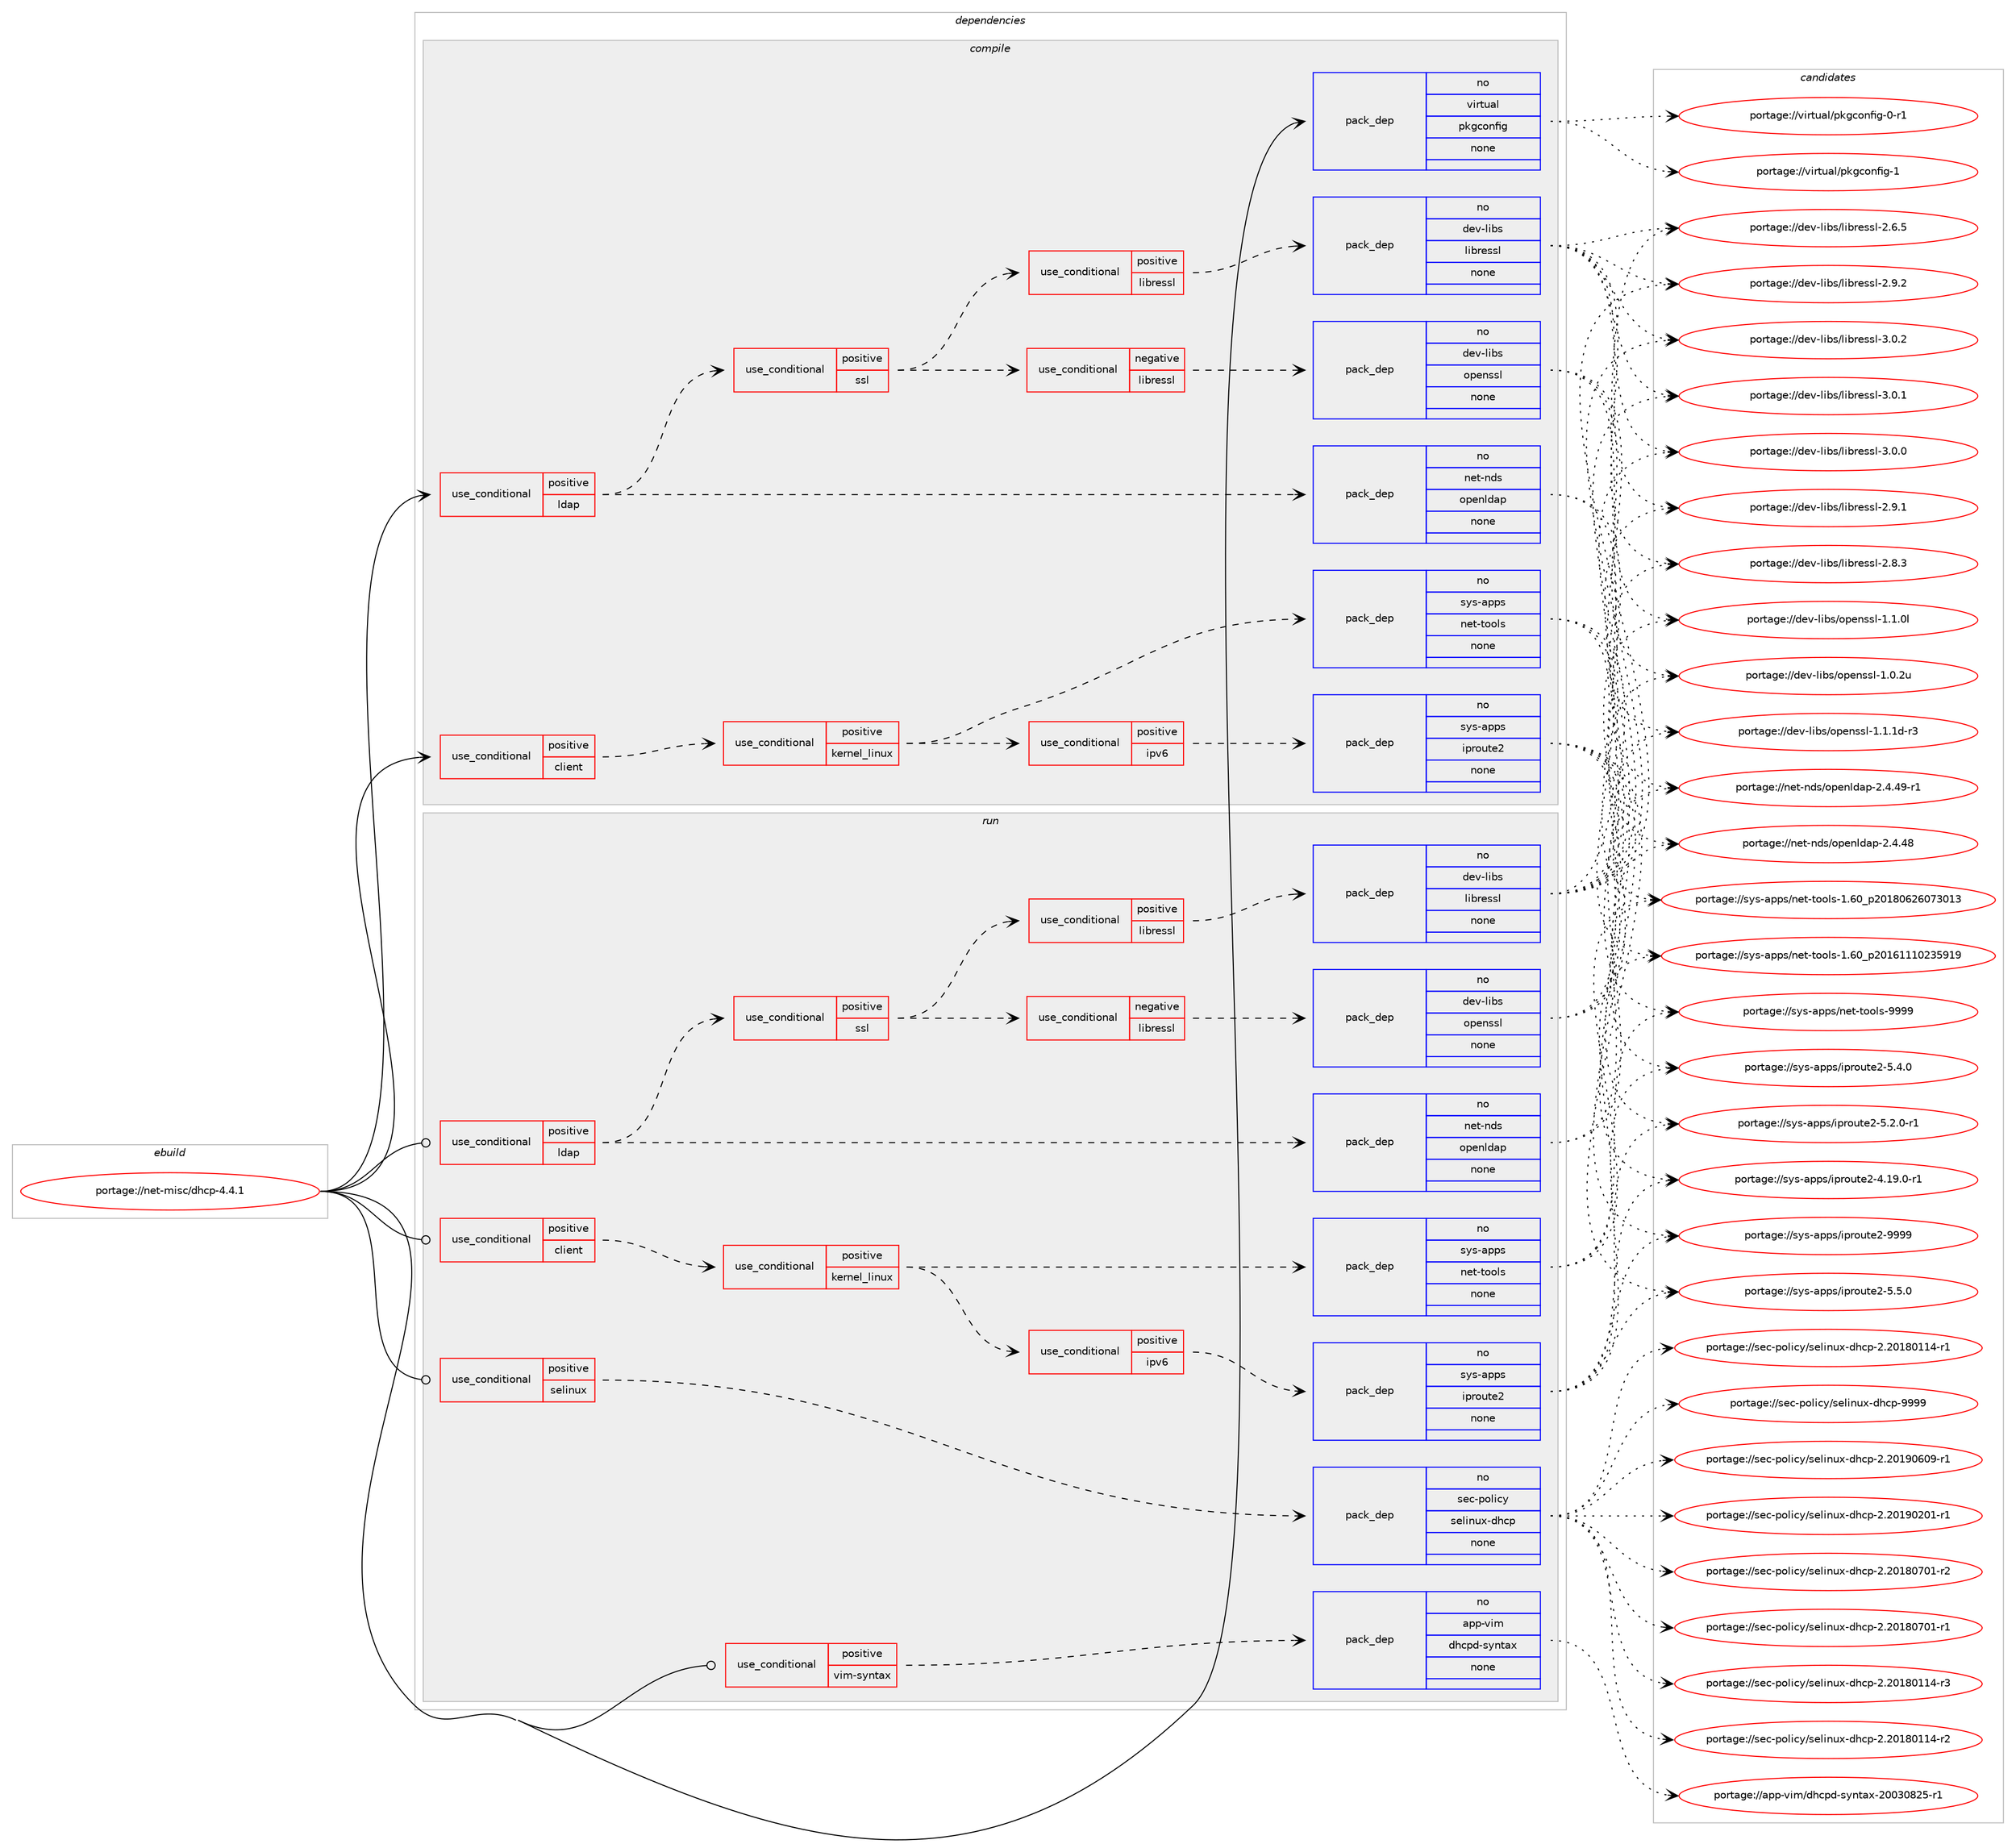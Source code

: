 digraph prolog {

# *************
# Graph options
# *************

newrank=true;
concentrate=true;
compound=true;
graph [rankdir=LR,fontname=Helvetica,fontsize=10,ranksep=1.5];#, ranksep=2.5, nodesep=0.2];
edge  [arrowhead=vee];
node  [fontname=Helvetica,fontsize=10];

# **********
# The ebuild
# **********

subgraph cluster_leftcol {
color=gray;
rank=same;
label=<<i>ebuild</i>>;
id [label="portage://net-misc/dhcp-4.4.1", color=red, width=4, href="../net-misc/dhcp-4.4.1.svg"];
}

# ****************
# The dependencies
# ****************

subgraph cluster_midcol {
color=gray;
label=<<i>dependencies</i>>;
subgraph cluster_compile {
fillcolor="#eeeeee";
style=filled;
label=<<i>compile</i>>;
subgraph cond27502 {
dependency131824 [label=<<TABLE BORDER="0" CELLBORDER="1" CELLSPACING="0" CELLPADDING="4"><TR><TD ROWSPAN="3" CELLPADDING="10">use_conditional</TD></TR><TR><TD>positive</TD></TR><TR><TD>client</TD></TR></TABLE>>, shape=none, color=red];
subgraph cond27503 {
dependency131825 [label=<<TABLE BORDER="0" CELLBORDER="1" CELLSPACING="0" CELLPADDING="4"><TR><TD ROWSPAN="3" CELLPADDING="10">use_conditional</TD></TR><TR><TD>positive</TD></TR><TR><TD>kernel_linux</TD></TR></TABLE>>, shape=none, color=red];
subgraph cond27504 {
dependency131826 [label=<<TABLE BORDER="0" CELLBORDER="1" CELLSPACING="0" CELLPADDING="4"><TR><TD ROWSPAN="3" CELLPADDING="10">use_conditional</TD></TR><TR><TD>positive</TD></TR><TR><TD>ipv6</TD></TR></TABLE>>, shape=none, color=red];
subgraph pack102142 {
dependency131827 [label=<<TABLE BORDER="0" CELLBORDER="1" CELLSPACING="0" CELLPADDING="4" WIDTH="220"><TR><TD ROWSPAN="6" CELLPADDING="30">pack_dep</TD></TR><TR><TD WIDTH="110">no</TD></TR><TR><TD>sys-apps</TD></TR><TR><TD>iproute2</TD></TR><TR><TD>none</TD></TR><TR><TD></TD></TR></TABLE>>, shape=none, color=blue];
}
dependency131826:e -> dependency131827:w [weight=20,style="dashed",arrowhead="vee"];
}
dependency131825:e -> dependency131826:w [weight=20,style="dashed",arrowhead="vee"];
subgraph pack102143 {
dependency131828 [label=<<TABLE BORDER="0" CELLBORDER="1" CELLSPACING="0" CELLPADDING="4" WIDTH="220"><TR><TD ROWSPAN="6" CELLPADDING="30">pack_dep</TD></TR><TR><TD WIDTH="110">no</TD></TR><TR><TD>sys-apps</TD></TR><TR><TD>net-tools</TD></TR><TR><TD>none</TD></TR><TR><TD></TD></TR></TABLE>>, shape=none, color=blue];
}
dependency131825:e -> dependency131828:w [weight=20,style="dashed",arrowhead="vee"];
}
dependency131824:e -> dependency131825:w [weight=20,style="dashed",arrowhead="vee"];
}
id:e -> dependency131824:w [weight=20,style="solid",arrowhead="vee"];
subgraph cond27505 {
dependency131829 [label=<<TABLE BORDER="0" CELLBORDER="1" CELLSPACING="0" CELLPADDING="4"><TR><TD ROWSPAN="3" CELLPADDING="10">use_conditional</TD></TR><TR><TD>positive</TD></TR><TR><TD>ldap</TD></TR></TABLE>>, shape=none, color=red];
subgraph pack102144 {
dependency131830 [label=<<TABLE BORDER="0" CELLBORDER="1" CELLSPACING="0" CELLPADDING="4" WIDTH="220"><TR><TD ROWSPAN="6" CELLPADDING="30">pack_dep</TD></TR><TR><TD WIDTH="110">no</TD></TR><TR><TD>net-nds</TD></TR><TR><TD>openldap</TD></TR><TR><TD>none</TD></TR><TR><TD></TD></TR></TABLE>>, shape=none, color=blue];
}
dependency131829:e -> dependency131830:w [weight=20,style="dashed",arrowhead="vee"];
subgraph cond27506 {
dependency131831 [label=<<TABLE BORDER="0" CELLBORDER="1" CELLSPACING="0" CELLPADDING="4"><TR><TD ROWSPAN="3" CELLPADDING="10">use_conditional</TD></TR><TR><TD>positive</TD></TR><TR><TD>ssl</TD></TR></TABLE>>, shape=none, color=red];
subgraph cond27507 {
dependency131832 [label=<<TABLE BORDER="0" CELLBORDER="1" CELLSPACING="0" CELLPADDING="4"><TR><TD ROWSPAN="3" CELLPADDING="10">use_conditional</TD></TR><TR><TD>negative</TD></TR><TR><TD>libressl</TD></TR></TABLE>>, shape=none, color=red];
subgraph pack102145 {
dependency131833 [label=<<TABLE BORDER="0" CELLBORDER="1" CELLSPACING="0" CELLPADDING="4" WIDTH="220"><TR><TD ROWSPAN="6" CELLPADDING="30">pack_dep</TD></TR><TR><TD WIDTH="110">no</TD></TR><TR><TD>dev-libs</TD></TR><TR><TD>openssl</TD></TR><TR><TD>none</TD></TR><TR><TD></TD></TR></TABLE>>, shape=none, color=blue];
}
dependency131832:e -> dependency131833:w [weight=20,style="dashed",arrowhead="vee"];
}
dependency131831:e -> dependency131832:w [weight=20,style="dashed",arrowhead="vee"];
subgraph cond27508 {
dependency131834 [label=<<TABLE BORDER="0" CELLBORDER="1" CELLSPACING="0" CELLPADDING="4"><TR><TD ROWSPAN="3" CELLPADDING="10">use_conditional</TD></TR><TR><TD>positive</TD></TR><TR><TD>libressl</TD></TR></TABLE>>, shape=none, color=red];
subgraph pack102146 {
dependency131835 [label=<<TABLE BORDER="0" CELLBORDER="1" CELLSPACING="0" CELLPADDING="4" WIDTH="220"><TR><TD ROWSPAN="6" CELLPADDING="30">pack_dep</TD></TR><TR><TD WIDTH="110">no</TD></TR><TR><TD>dev-libs</TD></TR><TR><TD>libressl</TD></TR><TR><TD>none</TD></TR><TR><TD></TD></TR></TABLE>>, shape=none, color=blue];
}
dependency131834:e -> dependency131835:w [weight=20,style="dashed",arrowhead="vee"];
}
dependency131831:e -> dependency131834:w [weight=20,style="dashed",arrowhead="vee"];
}
dependency131829:e -> dependency131831:w [weight=20,style="dashed",arrowhead="vee"];
}
id:e -> dependency131829:w [weight=20,style="solid",arrowhead="vee"];
subgraph pack102147 {
dependency131836 [label=<<TABLE BORDER="0" CELLBORDER="1" CELLSPACING="0" CELLPADDING="4" WIDTH="220"><TR><TD ROWSPAN="6" CELLPADDING="30">pack_dep</TD></TR><TR><TD WIDTH="110">no</TD></TR><TR><TD>virtual</TD></TR><TR><TD>pkgconfig</TD></TR><TR><TD>none</TD></TR><TR><TD></TD></TR></TABLE>>, shape=none, color=blue];
}
id:e -> dependency131836:w [weight=20,style="solid",arrowhead="vee"];
}
subgraph cluster_compileandrun {
fillcolor="#eeeeee";
style=filled;
label=<<i>compile and run</i>>;
}
subgraph cluster_run {
fillcolor="#eeeeee";
style=filled;
label=<<i>run</i>>;
subgraph cond27509 {
dependency131837 [label=<<TABLE BORDER="0" CELLBORDER="1" CELLSPACING="0" CELLPADDING="4"><TR><TD ROWSPAN="3" CELLPADDING="10">use_conditional</TD></TR><TR><TD>positive</TD></TR><TR><TD>client</TD></TR></TABLE>>, shape=none, color=red];
subgraph cond27510 {
dependency131838 [label=<<TABLE BORDER="0" CELLBORDER="1" CELLSPACING="0" CELLPADDING="4"><TR><TD ROWSPAN="3" CELLPADDING="10">use_conditional</TD></TR><TR><TD>positive</TD></TR><TR><TD>kernel_linux</TD></TR></TABLE>>, shape=none, color=red];
subgraph cond27511 {
dependency131839 [label=<<TABLE BORDER="0" CELLBORDER="1" CELLSPACING="0" CELLPADDING="4"><TR><TD ROWSPAN="3" CELLPADDING="10">use_conditional</TD></TR><TR><TD>positive</TD></TR><TR><TD>ipv6</TD></TR></TABLE>>, shape=none, color=red];
subgraph pack102148 {
dependency131840 [label=<<TABLE BORDER="0" CELLBORDER="1" CELLSPACING="0" CELLPADDING="4" WIDTH="220"><TR><TD ROWSPAN="6" CELLPADDING="30">pack_dep</TD></TR><TR><TD WIDTH="110">no</TD></TR><TR><TD>sys-apps</TD></TR><TR><TD>iproute2</TD></TR><TR><TD>none</TD></TR><TR><TD></TD></TR></TABLE>>, shape=none, color=blue];
}
dependency131839:e -> dependency131840:w [weight=20,style="dashed",arrowhead="vee"];
}
dependency131838:e -> dependency131839:w [weight=20,style="dashed",arrowhead="vee"];
subgraph pack102149 {
dependency131841 [label=<<TABLE BORDER="0" CELLBORDER="1" CELLSPACING="0" CELLPADDING="4" WIDTH="220"><TR><TD ROWSPAN="6" CELLPADDING="30">pack_dep</TD></TR><TR><TD WIDTH="110">no</TD></TR><TR><TD>sys-apps</TD></TR><TR><TD>net-tools</TD></TR><TR><TD>none</TD></TR><TR><TD></TD></TR></TABLE>>, shape=none, color=blue];
}
dependency131838:e -> dependency131841:w [weight=20,style="dashed",arrowhead="vee"];
}
dependency131837:e -> dependency131838:w [weight=20,style="dashed",arrowhead="vee"];
}
id:e -> dependency131837:w [weight=20,style="solid",arrowhead="odot"];
subgraph cond27512 {
dependency131842 [label=<<TABLE BORDER="0" CELLBORDER="1" CELLSPACING="0" CELLPADDING="4"><TR><TD ROWSPAN="3" CELLPADDING="10">use_conditional</TD></TR><TR><TD>positive</TD></TR><TR><TD>ldap</TD></TR></TABLE>>, shape=none, color=red];
subgraph pack102150 {
dependency131843 [label=<<TABLE BORDER="0" CELLBORDER="1" CELLSPACING="0" CELLPADDING="4" WIDTH="220"><TR><TD ROWSPAN="6" CELLPADDING="30">pack_dep</TD></TR><TR><TD WIDTH="110">no</TD></TR><TR><TD>net-nds</TD></TR><TR><TD>openldap</TD></TR><TR><TD>none</TD></TR><TR><TD></TD></TR></TABLE>>, shape=none, color=blue];
}
dependency131842:e -> dependency131843:w [weight=20,style="dashed",arrowhead="vee"];
subgraph cond27513 {
dependency131844 [label=<<TABLE BORDER="0" CELLBORDER="1" CELLSPACING="0" CELLPADDING="4"><TR><TD ROWSPAN="3" CELLPADDING="10">use_conditional</TD></TR><TR><TD>positive</TD></TR><TR><TD>ssl</TD></TR></TABLE>>, shape=none, color=red];
subgraph cond27514 {
dependency131845 [label=<<TABLE BORDER="0" CELLBORDER="1" CELLSPACING="0" CELLPADDING="4"><TR><TD ROWSPAN="3" CELLPADDING="10">use_conditional</TD></TR><TR><TD>negative</TD></TR><TR><TD>libressl</TD></TR></TABLE>>, shape=none, color=red];
subgraph pack102151 {
dependency131846 [label=<<TABLE BORDER="0" CELLBORDER="1" CELLSPACING="0" CELLPADDING="4" WIDTH="220"><TR><TD ROWSPAN="6" CELLPADDING="30">pack_dep</TD></TR><TR><TD WIDTH="110">no</TD></TR><TR><TD>dev-libs</TD></TR><TR><TD>openssl</TD></TR><TR><TD>none</TD></TR><TR><TD></TD></TR></TABLE>>, shape=none, color=blue];
}
dependency131845:e -> dependency131846:w [weight=20,style="dashed",arrowhead="vee"];
}
dependency131844:e -> dependency131845:w [weight=20,style="dashed",arrowhead="vee"];
subgraph cond27515 {
dependency131847 [label=<<TABLE BORDER="0" CELLBORDER="1" CELLSPACING="0" CELLPADDING="4"><TR><TD ROWSPAN="3" CELLPADDING="10">use_conditional</TD></TR><TR><TD>positive</TD></TR><TR><TD>libressl</TD></TR></TABLE>>, shape=none, color=red];
subgraph pack102152 {
dependency131848 [label=<<TABLE BORDER="0" CELLBORDER="1" CELLSPACING="0" CELLPADDING="4" WIDTH="220"><TR><TD ROWSPAN="6" CELLPADDING="30">pack_dep</TD></TR><TR><TD WIDTH="110">no</TD></TR><TR><TD>dev-libs</TD></TR><TR><TD>libressl</TD></TR><TR><TD>none</TD></TR><TR><TD></TD></TR></TABLE>>, shape=none, color=blue];
}
dependency131847:e -> dependency131848:w [weight=20,style="dashed",arrowhead="vee"];
}
dependency131844:e -> dependency131847:w [weight=20,style="dashed",arrowhead="vee"];
}
dependency131842:e -> dependency131844:w [weight=20,style="dashed",arrowhead="vee"];
}
id:e -> dependency131842:w [weight=20,style="solid",arrowhead="odot"];
subgraph cond27516 {
dependency131849 [label=<<TABLE BORDER="0" CELLBORDER="1" CELLSPACING="0" CELLPADDING="4"><TR><TD ROWSPAN="3" CELLPADDING="10">use_conditional</TD></TR><TR><TD>positive</TD></TR><TR><TD>selinux</TD></TR></TABLE>>, shape=none, color=red];
subgraph pack102153 {
dependency131850 [label=<<TABLE BORDER="0" CELLBORDER="1" CELLSPACING="0" CELLPADDING="4" WIDTH="220"><TR><TD ROWSPAN="6" CELLPADDING="30">pack_dep</TD></TR><TR><TD WIDTH="110">no</TD></TR><TR><TD>sec-policy</TD></TR><TR><TD>selinux-dhcp</TD></TR><TR><TD>none</TD></TR><TR><TD></TD></TR></TABLE>>, shape=none, color=blue];
}
dependency131849:e -> dependency131850:w [weight=20,style="dashed",arrowhead="vee"];
}
id:e -> dependency131849:w [weight=20,style="solid",arrowhead="odot"];
subgraph cond27517 {
dependency131851 [label=<<TABLE BORDER="0" CELLBORDER="1" CELLSPACING="0" CELLPADDING="4"><TR><TD ROWSPAN="3" CELLPADDING="10">use_conditional</TD></TR><TR><TD>positive</TD></TR><TR><TD>vim-syntax</TD></TR></TABLE>>, shape=none, color=red];
subgraph pack102154 {
dependency131852 [label=<<TABLE BORDER="0" CELLBORDER="1" CELLSPACING="0" CELLPADDING="4" WIDTH="220"><TR><TD ROWSPAN="6" CELLPADDING="30">pack_dep</TD></TR><TR><TD WIDTH="110">no</TD></TR><TR><TD>app-vim</TD></TR><TR><TD>dhcpd-syntax</TD></TR><TR><TD>none</TD></TR><TR><TD></TD></TR></TABLE>>, shape=none, color=blue];
}
dependency131851:e -> dependency131852:w [weight=20,style="dashed",arrowhead="vee"];
}
id:e -> dependency131851:w [weight=20,style="solid",arrowhead="odot"];
}
}

# **************
# The candidates
# **************

subgraph cluster_choices {
rank=same;
color=gray;
label=<<i>candidates</i>>;

subgraph choice102142 {
color=black;
nodesep=1;
choice115121115459711211211547105112114111117116101504557575757 [label="portage://sys-apps/iproute2-9999", color=red, width=4,href="../sys-apps/iproute2-9999.svg"];
choice11512111545971121121154710511211411111711610150455346534648 [label="portage://sys-apps/iproute2-5.5.0", color=red, width=4,href="../sys-apps/iproute2-5.5.0.svg"];
choice11512111545971121121154710511211411111711610150455346524648 [label="portage://sys-apps/iproute2-5.4.0", color=red, width=4,href="../sys-apps/iproute2-5.4.0.svg"];
choice115121115459711211211547105112114111117116101504553465046484511449 [label="portage://sys-apps/iproute2-5.2.0-r1", color=red, width=4,href="../sys-apps/iproute2-5.2.0-r1.svg"];
choice11512111545971121121154710511211411111711610150455246495746484511449 [label="portage://sys-apps/iproute2-4.19.0-r1", color=red, width=4,href="../sys-apps/iproute2-4.19.0-r1.svg"];
dependency131827:e -> choice115121115459711211211547105112114111117116101504557575757:w [style=dotted,weight="100"];
dependency131827:e -> choice11512111545971121121154710511211411111711610150455346534648:w [style=dotted,weight="100"];
dependency131827:e -> choice11512111545971121121154710511211411111711610150455346524648:w [style=dotted,weight="100"];
dependency131827:e -> choice115121115459711211211547105112114111117116101504553465046484511449:w [style=dotted,weight="100"];
dependency131827:e -> choice11512111545971121121154710511211411111711610150455246495746484511449:w [style=dotted,weight="100"];
}
subgraph choice102143 {
color=black;
nodesep=1;
choice115121115459711211211547110101116451161111111081154557575757 [label="portage://sys-apps/net-tools-9999", color=red, width=4,href="../sys-apps/net-tools-9999.svg"];
choice115121115459711211211547110101116451161111111081154549465448951125048495648545054485551484951 [label="portage://sys-apps/net-tools-1.60_p20180626073013", color=red, width=4,href="../sys-apps/net-tools-1.60_p20180626073013.svg"];
choice115121115459711211211547110101116451161111111081154549465448951125048495449494948505153574957 [label="portage://sys-apps/net-tools-1.60_p20161110235919", color=red, width=4,href="../sys-apps/net-tools-1.60_p20161110235919.svg"];
dependency131828:e -> choice115121115459711211211547110101116451161111111081154557575757:w [style=dotted,weight="100"];
dependency131828:e -> choice115121115459711211211547110101116451161111111081154549465448951125048495648545054485551484951:w [style=dotted,weight="100"];
dependency131828:e -> choice115121115459711211211547110101116451161111111081154549465448951125048495449494948505153574957:w [style=dotted,weight="100"];
}
subgraph choice102144 {
color=black;
nodesep=1;
choice110101116451101001154711111210111010810097112455046524652574511449 [label="portage://net-nds/openldap-2.4.49-r1", color=red, width=4,href="../net-nds/openldap-2.4.49-r1.svg"];
choice11010111645110100115471111121011101081009711245504652465256 [label="portage://net-nds/openldap-2.4.48", color=red, width=4,href="../net-nds/openldap-2.4.48.svg"];
dependency131830:e -> choice110101116451101001154711111210111010810097112455046524652574511449:w [style=dotted,weight="100"];
dependency131830:e -> choice11010111645110100115471111121011101081009711245504652465256:w [style=dotted,weight="100"];
}
subgraph choice102145 {
color=black;
nodesep=1;
choice1001011184510810598115471111121011101151151084549464946491004511451 [label="portage://dev-libs/openssl-1.1.1d-r3", color=red, width=4,href="../dev-libs/openssl-1.1.1d-r3.svg"];
choice100101118451081059811547111112101110115115108454946494648108 [label="portage://dev-libs/openssl-1.1.0l", color=red, width=4,href="../dev-libs/openssl-1.1.0l.svg"];
choice100101118451081059811547111112101110115115108454946484650117 [label="portage://dev-libs/openssl-1.0.2u", color=red, width=4,href="../dev-libs/openssl-1.0.2u.svg"];
dependency131833:e -> choice1001011184510810598115471111121011101151151084549464946491004511451:w [style=dotted,weight="100"];
dependency131833:e -> choice100101118451081059811547111112101110115115108454946494648108:w [style=dotted,weight="100"];
dependency131833:e -> choice100101118451081059811547111112101110115115108454946484650117:w [style=dotted,weight="100"];
}
subgraph choice102146 {
color=black;
nodesep=1;
choice10010111845108105981154710810598114101115115108455146484650 [label="portage://dev-libs/libressl-3.0.2", color=red, width=4,href="../dev-libs/libressl-3.0.2.svg"];
choice10010111845108105981154710810598114101115115108455146484649 [label="portage://dev-libs/libressl-3.0.1", color=red, width=4,href="../dev-libs/libressl-3.0.1.svg"];
choice10010111845108105981154710810598114101115115108455146484648 [label="portage://dev-libs/libressl-3.0.0", color=red, width=4,href="../dev-libs/libressl-3.0.0.svg"];
choice10010111845108105981154710810598114101115115108455046574650 [label="portage://dev-libs/libressl-2.9.2", color=red, width=4,href="../dev-libs/libressl-2.9.2.svg"];
choice10010111845108105981154710810598114101115115108455046574649 [label="portage://dev-libs/libressl-2.9.1", color=red, width=4,href="../dev-libs/libressl-2.9.1.svg"];
choice10010111845108105981154710810598114101115115108455046564651 [label="portage://dev-libs/libressl-2.8.3", color=red, width=4,href="../dev-libs/libressl-2.8.3.svg"];
choice10010111845108105981154710810598114101115115108455046544653 [label="portage://dev-libs/libressl-2.6.5", color=red, width=4,href="../dev-libs/libressl-2.6.5.svg"];
dependency131835:e -> choice10010111845108105981154710810598114101115115108455146484650:w [style=dotted,weight="100"];
dependency131835:e -> choice10010111845108105981154710810598114101115115108455146484649:w [style=dotted,weight="100"];
dependency131835:e -> choice10010111845108105981154710810598114101115115108455146484648:w [style=dotted,weight="100"];
dependency131835:e -> choice10010111845108105981154710810598114101115115108455046574650:w [style=dotted,weight="100"];
dependency131835:e -> choice10010111845108105981154710810598114101115115108455046574649:w [style=dotted,weight="100"];
dependency131835:e -> choice10010111845108105981154710810598114101115115108455046564651:w [style=dotted,weight="100"];
dependency131835:e -> choice10010111845108105981154710810598114101115115108455046544653:w [style=dotted,weight="100"];
}
subgraph choice102147 {
color=black;
nodesep=1;
choice1181051141161179710847112107103991111101021051034549 [label="portage://virtual/pkgconfig-1", color=red, width=4,href="../virtual/pkgconfig-1.svg"];
choice11810511411611797108471121071039911111010210510345484511449 [label="portage://virtual/pkgconfig-0-r1", color=red, width=4,href="../virtual/pkgconfig-0-r1.svg"];
dependency131836:e -> choice1181051141161179710847112107103991111101021051034549:w [style=dotted,weight="100"];
dependency131836:e -> choice11810511411611797108471121071039911111010210510345484511449:w [style=dotted,weight="100"];
}
subgraph choice102148 {
color=black;
nodesep=1;
choice115121115459711211211547105112114111117116101504557575757 [label="portage://sys-apps/iproute2-9999", color=red, width=4,href="../sys-apps/iproute2-9999.svg"];
choice11512111545971121121154710511211411111711610150455346534648 [label="portage://sys-apps/iproute2-5.5.0", color=red, width=4,href="../sys-apps/iproute2-5.5.0.svg"];
choice11512111545971121121154710511211411111711610150455346524648 [label="portage://sys-apps/iproute2-5.4.0", color=red, width=4,href="../sys-apps/iproute2-5.4.0.svg"];
choice115121115459711211211547105112114111117116101504553465046484511449 [label="portage://sys-apps/iproute2-5.2.0-r1", color=red, width=4,href="../sys-apps/iproute2-5.2.0-r1.svg"];
choice11512111545971121121154710511211411111711610150455246495746484511449 [label="portage://sys-apps/iproute2-4.19.0-r1", color=red, width=4,href="../sys-apps/iproute2-4.19.0-r1.svg"];
dependency131840:e -> choice115121115459711211211547105112114111117116101504557575757:w [style=dotted,weight="100"];
dependency131840:e -> choice11512111545971121121154710511211411111711610150455346534648:w [style=dotted,weight="100"];
dependency131840:e -> choice11512111545971121121154710511211411111711610150455346524648:w [style=dotted,weight="100"];
dependency131840:e -> choice115121115459711211211547105112114111117116101504553465046484511449:w [style=dotted,weight="100"];
dependency131840:e -> choice11512111545971121121154710511211411111711610150455246495746484511449:w [style=dotted,weight="100"];
}
subgraph choice102149 {
color=black;
nodesep=1;
choice115121115459711211211547110101116451161111111081154557575757 [label="portage://sys-apps/net-tools-9999", color=red, width=4,href="../sys-apps/net-tools-9999.svg"];
choice115121115459711211211547110101116451161111111081154549465448951125048495648545054485551484951 [label="portage://sys-apps/net-tools-1.60_p20180626073013", color=red, width=4,href="../sys-apps/net-tools-1.60_p20180626073013.svg"];
choice115121115459711211211547110101116451161111111081154549465448951125048495449494948505153574957 [label="portage://sys-apps/net-tools-1.60_p20161110235919", color=red, width=4,href="../sys-apps/net-tools-1.60_p20161110235919.svg"];
dependency131841:e -> choice115121115459711211211547110101116451161111111081154557575757:w [style=dotted,weight="100"];
dependency131841:e -> choice115121115459711211211547110101116451161111111081154549465448951125048495648545054485551484951:w [style=dotted,weight="100"];
dependency131841:e -> choice115121115459711211211547110101116451161111111081154549465448951125048495449494948505153574957:w [style=dotted,weight="100"];
}
subgraph choice102150 {
color=black;
nodesep=1;
choice110101116451101001154711111210111010810097112455046524652574511449 [label="portage://net-nds/openldap-2.4.49-r1", color=red, width=4,href="../net-nds/openldap-2.4.49-r1.svg"];
choice11010111645110100115471111121011101081009711245504652465256 [label="portage://net-nds/openldap-2.4.48", color=red, width=4,href="../net-nds/openldap-2.4.48.svg"];
dependency131843:e -> choice110101116451101001154711111210111010810097112455046524652574511449:w [style=dotted,weight="100"];
dependency131843:e -> choice11010111645110100115471111121011101081009711245504652465256:w [style=dotted,weight="100"];
}
subgraph choice102151 {
color=black;
nodesep=1;
choice1001011184510810598115471111121011101151151084549464946491004511451 [label="portage://dev-libs/openssl-1.1.1d-r3", color=red, width=4,href="../dev-libs/openssl-1.1.1d-r3.svg"];
choice100101118451081059811547111112101110115115108454946494648108 [label="portage://dev-libs/openssl-1.1.0l", color=red, width=4,href="../dev-libs/openssl-1.1.0l.svg"];
choice100101118451081059811547111112101110115115108454946484650117 [label="portage://dev-libs/openssl-1.0.2u", color=red, width=4,href="../dev-libs/openssl-1.0.2u.svg"];
dependency131846:e -> choice1001011184510810598115471111121011101151151084549464946491004511451:w [style=dotted,weight="100"];
dependency131846:e -> choice100101118451081059811547111112101110115115108454946494648108:w [style=dotted,weight="100"];
dependency131846:e -> choice100101118451081059811547111112101110115115108454946484650117:w [style=dotted,weight="100"];
}
subgraph choice102152 {
color=black;
nodesep=1;
choice10010111845108105981154710810598114101115115108455146484650 [label="portage://dev-libs/libressl-3.0.2", color=red, width=4,href="../dev-libs/libressl-3.0.2.svg"];
choice10010111845108105981154710810598114101115115108455146484649 [label="portage://dev-libs/libressl-3.0.1", color=red, width=4,href="../dev-libs/libressl-3.0.1.svg"];
choice10010111845108105981154710810598114101115115108455146484648 [label="portage://dev-libs/libressl-3.0.0", color=red, width=4,href="../dev-libs/libressl-3.0.0.svg"];
choice10010111845108105981154710810598114101115115108455046574650 [label="portage://dev-libs/libressl-2.9.2", color=red, width=4,href="../dev-libs/libressl-2.9.2.svg"];
choice10010111845108105981154710810598114101115115108455046574649 [label="portage://dev-libs/libressl-2.9.1", color=red, width=4,href="../dev-libs/libressl-2.9.1.svg"];
choice10010111845108105981154710810598114101115115108455046564651 [label="portage://dev-libs/libressl-2.8.3", color=red, width=4,href="../dev-libs/libressl-2.8.3.svg"];
choice10010111845108105981154710810598114101115115108455046544653 [label="portage://dev-libs/libressl-2.6.5", color=red, width=4,href="../dev-libs/libressl-2.6.5.svg"];
dependency131848:e -> choice10010111845108105981154710810598114101115115108455146484650:w [style=dotted,weight="100"];
dependency131848:e -> choice10010111845108105981154710810598114101115115108455146484649:w [style=dotted,weight="100"];
dependency131848:e -> choice10010111845108105981154710810598114101115115108455146484648:w [style=dotted,weight="100"];
dependency131848:e -> choice10010111845108105981154710810598114101115115108455046574650:w [style=dotted,weight="100"];
dependency131848:e -> choice10010111845108105981154710810598114101115115108455046574649:w [style=dotted,weight="100"];
dependency131848:e -> choice10010111845108105981154710810598114101115115108455046564651:w [style=dotted,weight="100"];
dependency131848:e -> choice10010111845108105981154710810598114101115115108455046544653:w [style=dotted,weight="100"];
}
subgraph choice102153 {
color=black;
nodesep=1;
choice1151019945112111108105991214711510110810511011712045100104991124557575757 [label="portage://sec-policy/selinux-dhcp-9999", color=red, width=4,href="../sec-policy/selinux-dhcp-9999.svg"];
choice11510199451121111081059912147115101108105110117120451001049911245504650484957485448574511449 [label="portage://sec-policy/selinux-dhcp-2.20190609-r1", color=red, width=4,href="../sec-policy/selinux-dhcp-2.20190609-r1.svg"];
choice11510199451121111081059912147115101108105110117120451001049911245504650484957485048494511449 [label="portage://sec-policy/selinux-dhcp-2.20190201-r1", color=red, width=4,href="../sec-policy/selinux-dhcp-2.20190201-r1.svg"];
choice11510199451121111081059912147115101108105110117120451001049911245504650484956485548494511450 [label="portage://sec-policy/selinux-dhcp-2.20180701-r2", color=red, width=4,href="../sec-policy/selinux-dhcp-2.20180701-r2.svg"];
choice11510199451121111081059912147115101108105110117120451001049911245504650484956485548494511449 [label="portage://sec-policy/selinux-dhcp-2.20180701-r1", color=red, width=4,href="../sec-policy/selinux-dhcp-2.20180701-r1.svg"];
choice11510199451121111081059912147115101108105110117120451001049911245504650484956484949524511451 [label="portage://sec-policy/selinux-dhcp-2.20180114-r3", color=red, width=4,href="../sec-policy/selinux-dhcp-2.20180114-r3.svg"];
choice11510199451121111081059912147115101108105110117120451001049911245504650484956484949524511450 [label="portage://sec-policy/selinux-dhcp-2.20180114-r2", color=red, width=4,href="../sec-policy/selinux-dhcp-2.20180114-r2.svg"];
choice11510199451121111081059912147115101108105110117120451001049911245504650484956484949524511449 [label="portage://sec-policy/selinux-dhcp-2.20180114-r1", color=red, width=4,href="../sec-policy/selinux-dhcp-2.20180114-r1.svg"];
dependency131850:e -> choice1151019945112111108105991214711510110810511011712045100104991124557575757:w [style=dotted,weight="100"];
dependency131850:e -> choice11510199451121111081059912147115101108105110117120451001049911245504650484957485448574511449:w [style=dotted,weight="100"];
dependency131850:e -> choice11510199451121111081059912147115101108105110117120451001049911245504650484957485048494511449:w [style=dotted,weight="100"];
dependency131850:e -> choice11510199451121111081059912147115101108105110117120451001049911245504650484956485548494511450:w [style=dotted,weight="100"];
dependency131850:e -> choice11510199451121111081059912147115101108105110117120451001049911245504650484956485548494511449:w [style=dotted,weight="100"];
dependency131850:e -> choice11510199451121111081059912147115101108105110117120451001049911245504650484956484949524511451:w [style=dotted,weight="100"];
dependency131850:e -> choice11510199451121111081059912147115101108105110117120451001049911245504650484956484949524511450:w [style=dotted,weight="100"];
dependency131850:e -> choice11510199451121111081059912147115101108105110117120451001049911245504650484956484949524511449:w [style=dotted,weight="100"];
}
subgraph choice102154 {
color=black;
nodesep=1;
choice9711211245118105109471001049911210045115121110116971204550484851485650534511449 [label="portage://app-vim/dhcpd-syntax-20030825-r1", color=red, width=4,href="../app-vim/dhcpd-syntax-20030825-r1.svg"];
dependency131852:e -> choice9711211245118105109471001049911210045115121110116971204550484851485650534511449:w [style=dotted,weight="100"];
}
}

}
